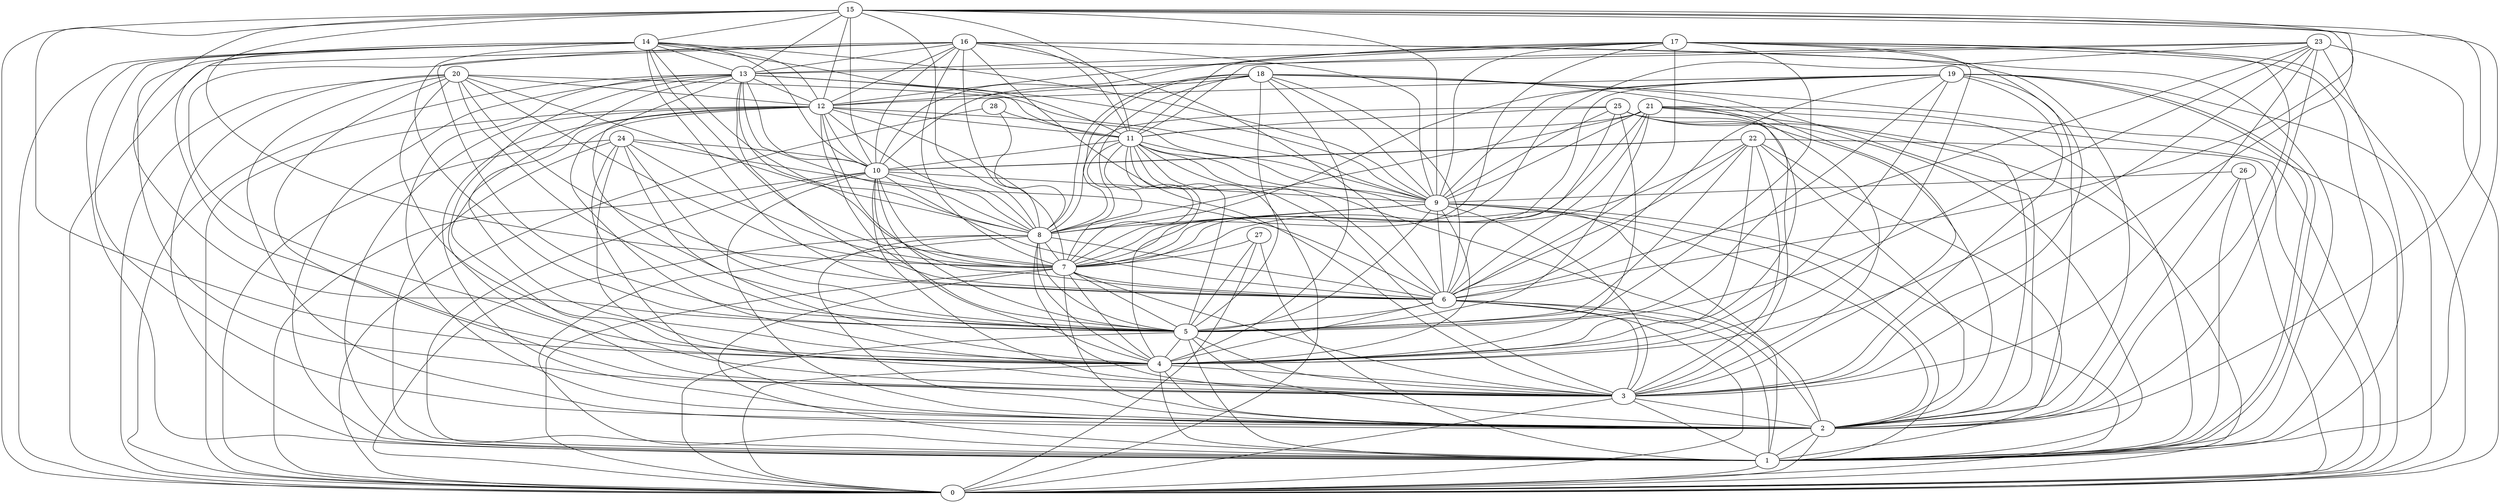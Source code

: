 graph G {
0;
1;
2;
3;
4;
5;
6;
7;
8;
9;
10;
11;
12;
13;
14;
15;
16;
17;
18;
19;
20;
21;
22;
23;
24;
25;
26;
27;
28;
28--8 ;
28--11 ;
28--0 ;
27--5 ;
27--7 ;
27--1 ;
27--0 ;
26--9 ;
26--2 ;
26--1 ;
26--0 ;
25--0 ;
25--9 ;
25--8 ;
25--11 ;
25--3 ;
25--6 ;
25--1 ;
25--2 ;
25--4 ;
24--5 ;
24--1 ;
24--3 ;
24--10 ;
24--7 ;
24--6 ;
24--2 ;
24--0 ;
24--4 ;
23--11 ;
23--13 ;
23--5 ;
23--1 ;
23--2 ;
23--6 ;
23--4 ;
23--0 ;
23--3 ;
23--7 ;
22--10 ;
22--10 ;
22--4 ;
22--1 ;
22--7 ;
22--5 ;
22--2 ;
22--0 ;
22--6 ;
22--3 ;
21--4 ;
21--11 ;
21--9 ;
21--5 ;
21--2 ;
21--1 ;
21--7 ;
21--3 ;
21--0 ;
21--8 ;
21--6 ;
20--1 ;
20--6 ;
20--3 ;
20--7 ;
20--4 ;
20--0 ;
20--5 ;
20--2 ;
20--12 ;
20--9 ;
20--8 ;
19--9 ;
19--6 ;
19--2 ;
19--8 ;
19--7 ;
19--1 ;
19--3 ;
19--1 ;
19--4 ;
19--0 ;
19--5 ;
19--12 ;
18--0 ;
18--8 ;
18--5 ;
18--8 ;
18--7 ;
18--10 ;
18--2 ;
18--9 ;
18--6 ;
18--4 ;
18--12 ;
18--3 ;
17--3 ;
17--1 ;
17--11 ;
17--7 ;
17--4 ;
17--13 ;
17--0 ;
17--6 ;
17--2 ;
17--9 ;
17--5 ;
17--10 ;
17--12 ;
16--12 ;
16--6 ;
16--4 ;
16--7 ;
16--8 ;
16--3 ;
16--11 ;
16--13 ;
16--1 ;
16--5 ;
16--0 ;
16--9 ;
16--10 ;
16--2 ;
15--11 ;
15--5 ;
15--10 ;
15--12 ;
15--14 ;
15--1 ;
15--0 ;
15--9 ;
15--4 ;
15--2 ;
15--6 ;
15--13 ;
15--8 ;
15--3 ;
15--7 ;
14--6 ;
14--5 ;
14--9 ;
14--11 ;
14--10 ;
14--1 ;
14--8 ;
14--2 ;
14--7 ;
14--0 ;
14--4 ;
14--12 ;
14--3 ;
14--13 ;
13--4 ;
13--8 ;
13--9 ;
13--6 ;
13--2 ;
13--12 ;
13--0 ;
13--3 ;
13--11 ;
13--1 ;
13--10 ;
13--7 ;
13--5 ;
12--8 ;
12--4 ;
12--6 ;
12--11 ;
12--10 ;
12--3 ;
12--2 ;
12--7 ;
12--1 ;
12--5 ;
12--0 ;
12--9 ;
11--10 ;
11--8 ;
11--4 ;
11--3 ;
11--1 ;
11--5 ;
11--2 ;
11--9 ;
11--6 ;
11--0 ;
11--7 ;
10--9 ;
10--6 ;
10--4 ;
10--0 ;
10--2 ;
10--3 ;
10--7 ;
10--1 ;
10--5 ;
10--8 ;
9--6 ;
9--2 ;
9--5 ;
9--0 ;
9--7 ;
9--4 ;
9--8 ;
9--3 ;
9--1 ;
8--7 ;
8--6 ;
8--3 ;
8--2 ;
8--1 ;
8--0 ;
8--5 ;
8--4 ;
7--1 ;
7--2 ;
7--5 ;
7--4 ;
7--3 ;
7--0 ;
7--6 ;
6--0 ;
6--5 ;
6--3 ;
6--1 ;
6--4 ;
6--2 ;
5--3 ;
5--0 ;
5--1 ;
5--2 ;
5--4 ;
4--3 ;
4--0 ;
4--2 ;
4--1 ;
3--1 ;
3--2 ;
3--0 ;
2--1 ;
2--0 ;
1--0 ;
}
